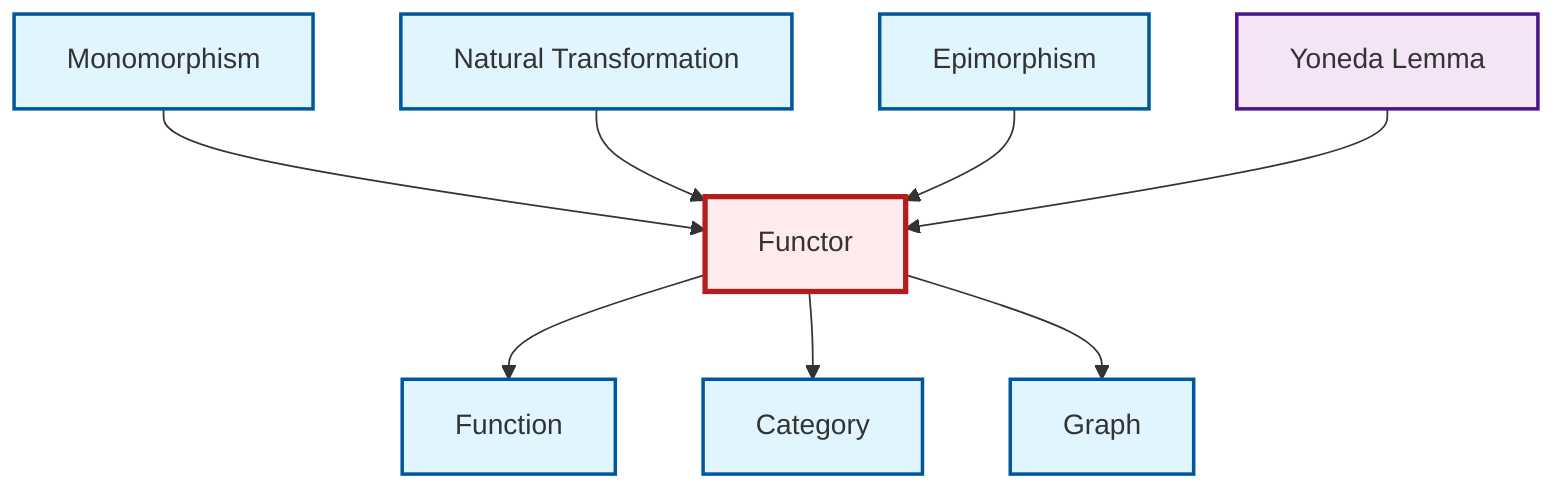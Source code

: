 graph TD
    classDef definition fill:#e1f5fe,stroke:#01579b,stroke-width:2px
    classDef theorem fill:#f3e5f5,stroke:#4a148c,stroke-width:2px
    classDef axiom fill:#fff3e0,stroke:#e65100,stroke-width:2px
    classDef example fill:#e8f5e9,stroke:#1b5e20,stroke-width:2px
    classDef current fill:#ffebee,stroke:#b71c1c,stroke-width:3px
    def-epimorphism["Epimorphism"]:::definition
    def-graph["Graph"]:::definition
    def-natural-transformation["Natural Transformation"]:::definition
    thm-yoneda["Yoneda Lemma"]:::theorem
    def-functor["Functor"]:::definition
    def-category["Category"]:::definition
    def-function["Function"]:::definition
    def-monomorphism["Monomorphism"]:::definition
    def-functor --> def-function
    def-monomorphism --> def-functor
    def-natural-transformation --> def-functor
    def-epimorphism --> def-functor
    def-functor --> def-category
    thm-yoneda --> def-functor
    def-functor --> def-graph
    class def-functor current